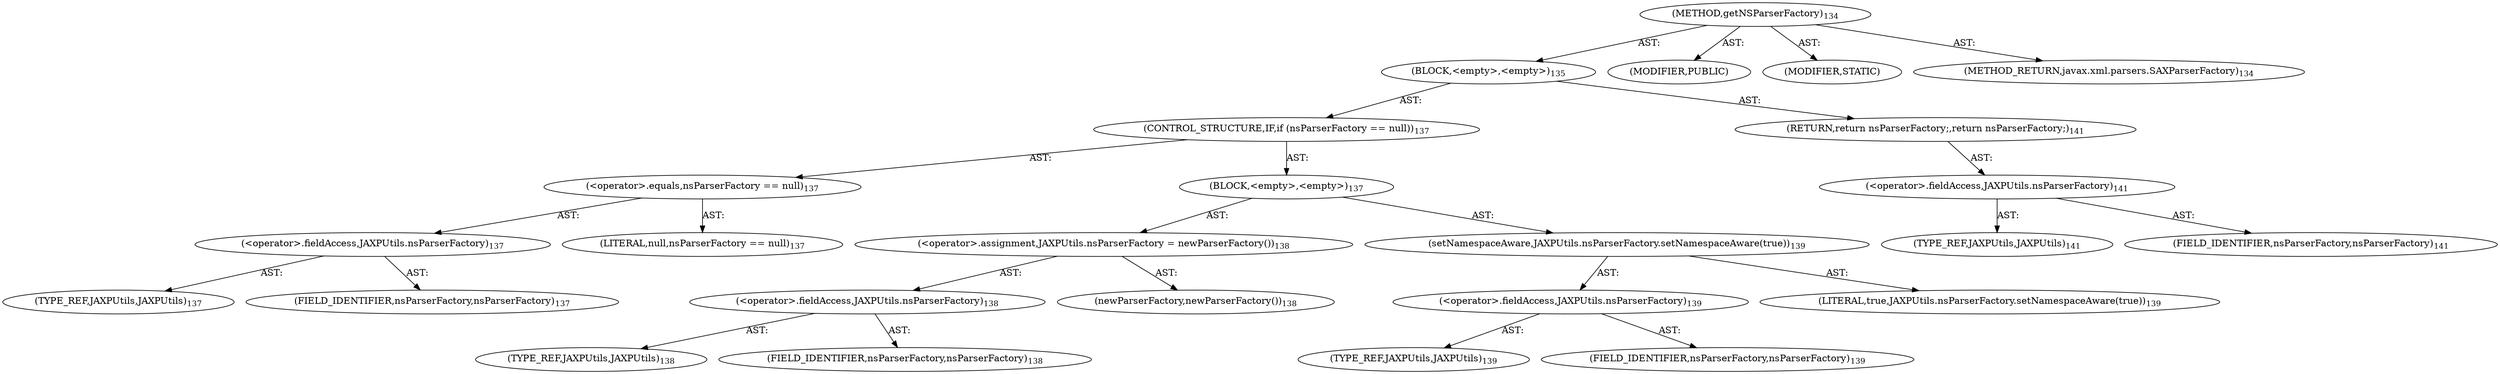digraph "getNSParserFactory" {  
"111669149697" [label = <(METHOD,getNSParserFactory)<SUB>134</SUB>> ]
"25769803778" [label = <(BLOCK,&lt;empty&gt;,&lt;empty&gt;)<SUB>135</SUB>> ]
"47244640257" [label = <(CONTROL_STRUCTURE,IF,if (nsParserFactory == null))<SUB>137</SUB>> ]
"30064771078" [label = <(&lt;operator&gt;.equals,nsParserFactory == null)<SUB>137</SUB>> ]
"30064771079" [label = <(&lt;operator&gt;.fieldAccess,JAXPUtils.nsParserFactory)<SUB>137</SUB>> ]
"180388626435" [label = <(TYPE_REF,JAXPUtils,JAXPUtils)<SUB>137</SUB>> ]
"55834574851" [label = <(FIELD_IDENTIFIER,nsParserFactory,nsParserFactory)<SUB>137</SUB>> ]
"90194313217" [label = <(LITERAL,null,nsParserFactory == null)<SUB>137</SUB>> ]
"25769803779" [label = <(BLOCK,&lt;empty&gt;,&lt;empty&gt;)<SUB>137</SUB>> ]
"30064771080" [label = <(&lt;operator&gt;.assignment,JAXPUtils.nsParserFactory = newParserFactory())<SUB>138</SUB>> ]
"30064771081" [label = <(&lt;operator&gt;.fieldAccess,JAXPUtils.nsParserFactory)<SUB>138</SUB>> ]
"180388626436" [label = <(TYPE_REF,JAXPUtils,JAXPUtils)<SUB>138</SUB>> ]
"55834574852" [label = <(FIELD_IDENTIFIER,nsParserFactory,nsParserFactory)<SUB>138</SUB>> ]
"30064771082" [label = <(newParserFactory,newParserFactory())<SUB>138</SUB>> ]
"30064771083" [label = <(setNamespaceAware,JAXPUtils.nsParserFactory.setNamespaceAware(true))<SUB>139</SUB>> ]
"30064771084" [label = <(&lt;operator&gt;.fieldAccess,JAXPUtils.nsParserFactory)<SUB>139</SUB>> ]
"180388626437" [label = <(TYPE_REF,JAXPUtils,JAXPUtils)<SUB>139</SUB>> ]
"55834574853" [label = <(FIELD_IDENTIFIER,nsParserFactory,nsParserFactory)<SUB>139</SUB>> ]
"90194313218" [label = <(LITERAL,true,JAXPUtils.nsParserFactory.setNamespaceAware(true))<SUB>139</SUB>> ]
"146028888065" [label = <(RETURN,return nsParserFactory;,return nsParserFactory;)<SUB>141</SUB>> ]
"30064771085" [label = <(&lt;operator&gt;.fieldAccess,JAXPUtils.nsParserFactory)<SUB>141</SUB>> ]
"180388626438" [label = <(TYPE_REF,JAXPUtils,JAXPUtils)<SUB>141</SUB>> ]
"55834574854" [label = <(FIELD_IDENTIFIER,nsParserFactory,nsParserFactory)<SUB>141</SUB>> ]
"133143986186" [label = <(MODIFIER,PUBLIC)> ]
"133143986187" [label = <(MODIFIER,STATIC)> ]
"128849018881" [label = <(METHOD_RETURN,javax.xml.parsers.SAXParserFactory)<SUB>134</SUB>> ]
  "111669149697" -> "25769803778"  [ label = "AST: "] 
  "111669149697" -> "133143986186"  [ label = "AST: "] 
  "111669149697" -> "133143986187"  [ label = "AST: "] 
  "111669149697" -> "128849018881"  [ label = "AST: "] 
  "25769803778" -> "47244640257"  [ label = "AST: "] 
  "25769803778" -> "146028888065"  [ label = "AST: "] 
  "47244640257" -> "30064771078"  [ label = "AST: "] 
  "47244640257" -> "25769803779"  [ label = "AST: "] 
  "30064771078" -> "30064771079"  [ label = "AST: "] 
  "30064771078" -> "90194313217"  [ label = "AST: "] 
  "30064771079" -> "180388626435"  [ label = "AST: "] 
  "30064771079" -> "55834574851"  [ label = "AST: "] 
  "25769803779" -> "30064771080"  [ label = "AST: "] 
  "25769803779" -> "30064771083"  [ label = "AST: "] 
  "30064771080" -> "30064771081"  [ label = "AST: "] 
  "30064771080" -> "30064771082"  [ label = "AST: "] 
  "30064771081" -> "180388626436"  [ label = "AST: "] 
  "30064771081" -> "55834574852"  [ label = "AST: "] 
  "30064771083" -> "30064771084"  [ label = "AST: "] 
  "30064771083" -> "90194313218"  [ label = "AST: "] 
  "30064771084" -> "180388626437"  [ label = "AST: "] 
  "30064771084" -> "55834574853"  [ label = "AST: "] 
  "146028888065" -> "30064771085"  [ label = "AST: "] 
  "30064771085" -> "180388626438"  [ label = "AST: "] 
  "30064771085" -> "55834574854"  [ label = "AST: "] 
}
